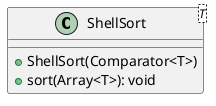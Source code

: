 @startuml

    class ShellSort<T> {
        +ShellSort(Comparator<T>)
        +sort(Array<T>): void
    }

@enduml
